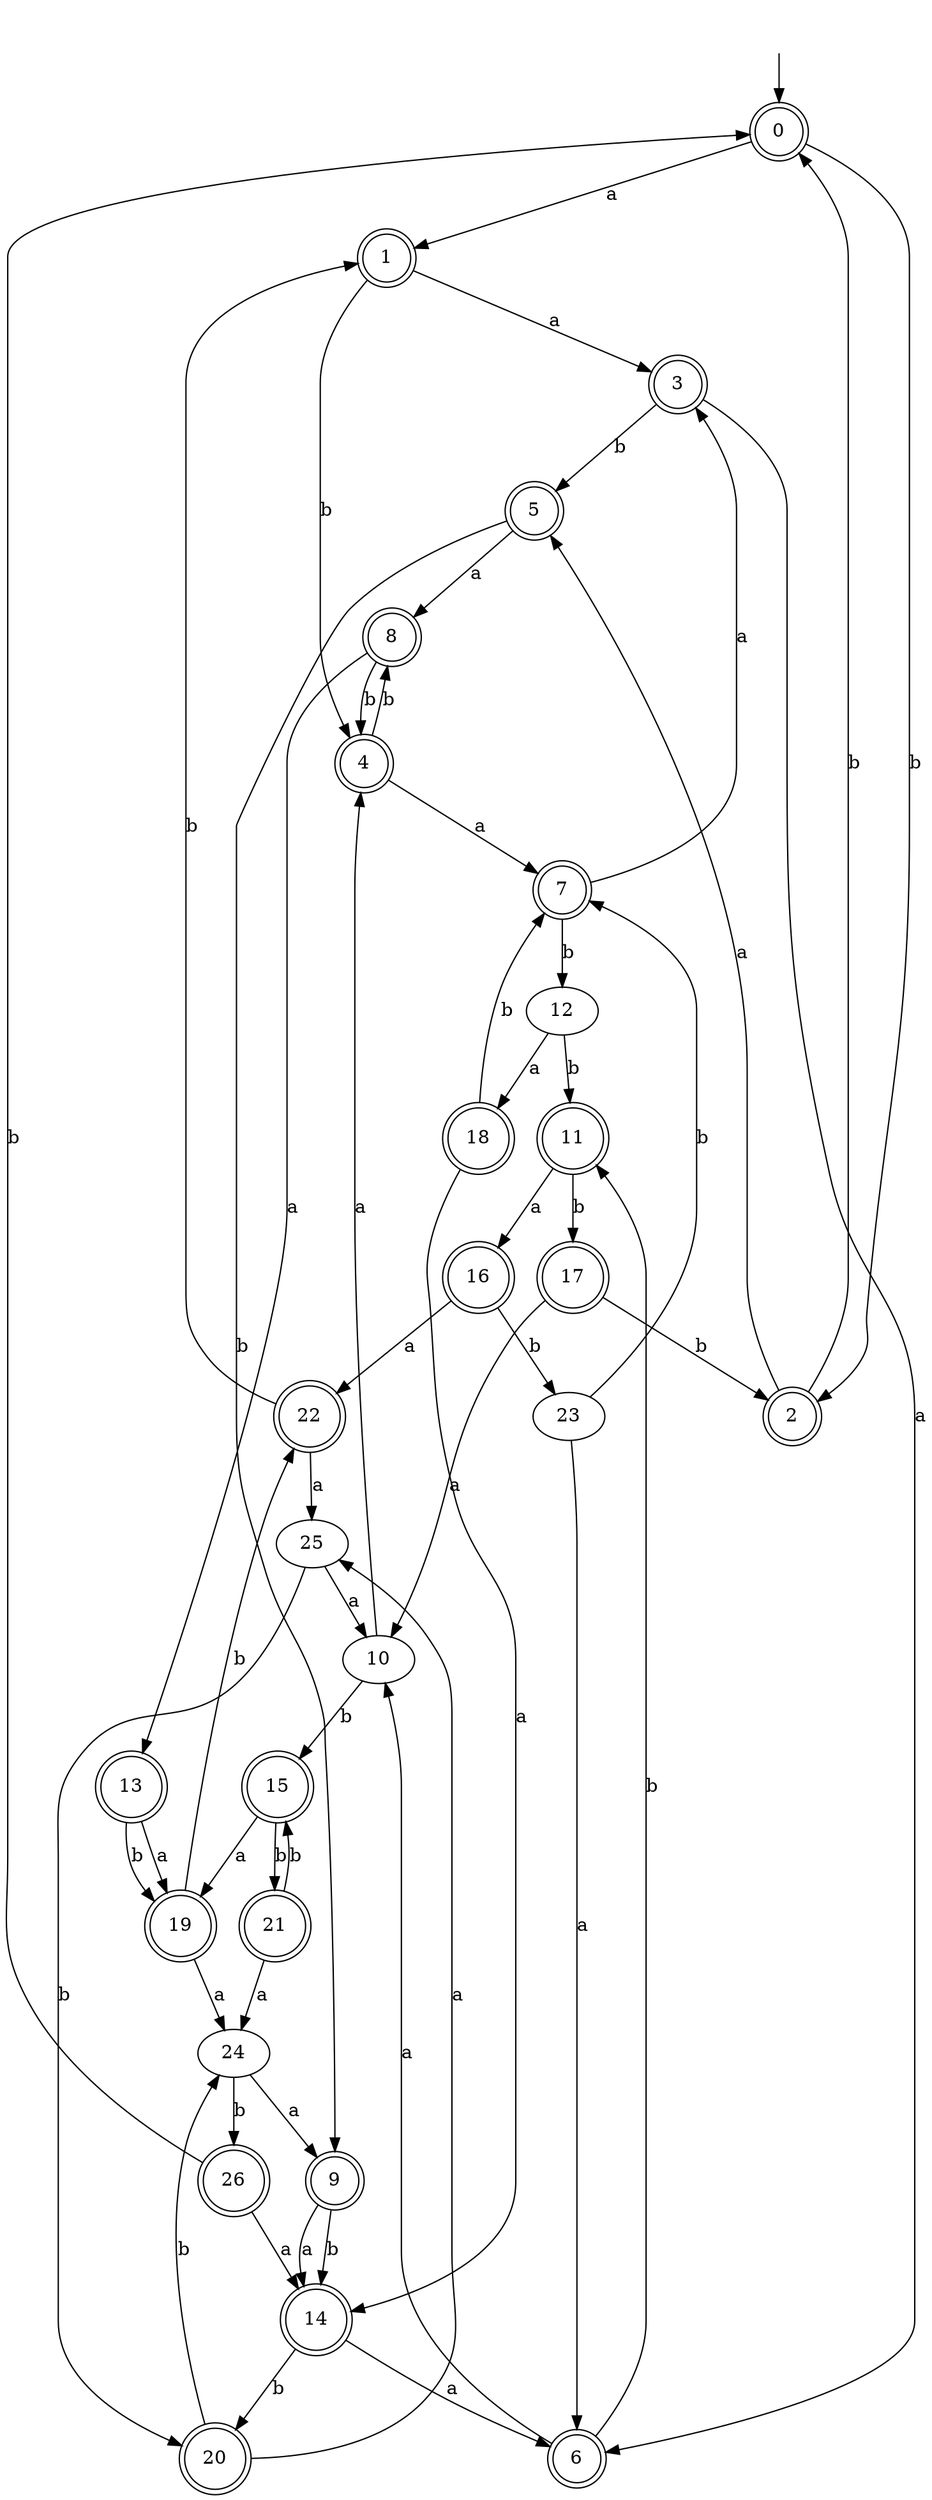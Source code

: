 digraph RandomDFA {
  __start0 [label="", shape=none];
  __start0 -> 0 [label=""];
  0 [shape=circle] [shape=doublecircle]
  0 -> 1 [label="a"]
  0 -> 2 [label="b"]
  1 [shape=doublecircle]
  1 -> 3 [label="a"]
  1 -> 4 [label="b"]
  2 [shape=doublecircle]
  2 -> 5 [label="a"]
  2 -> 0 [label="b"]
  3 [shape=doublecircle]
  3 -> 6 [label="a"]
  3 -> 5 [label="b"]
  4 [shape=doublecircle]
  4 -> 7 [label="a"]
  4 -> 8 [label="b"]
  5 [shape=doublecircle]
  5 -> 8 [label="a"]
  5 -> 9 [label="b"]
  6 [shape=doublecircle]
  6 -> 10 [label="a"]
  6 -> 11 [label="b"]
  7 [shape=doublecircle]
  7 -> 3 [label="a"]
  7 -> 12 [label="b"]
  8 [shape=doublecircle]
  8 -> 13 [label="a"]
  8 -> 4 [label="b"]
  9 [shape=doublecircle]
  9 -> 14 [label="a"]
  9 -> 14 [label="b"]
  10
  10 -> 4 [label="a"]
  10 -> 15 [label="b"]
  11 [shape=doublecircle]
  11 -> 16 [label="a"]
  11 -> 17 [label="b"]
  12
  12 -> 18 [label="a"]
  12 -> 11 [label="b"]
  13 [shape=doublecircle]
  13 -> 19 [label="a"]
  13 -> 19 [label="b"]
  14 [shape=doublecircle]
  14 -> 6 [label="a"]
  14 -> 20 [label="b"]
  15 [shape=doublecircle]
  15 -> 19 [label="a"]
  15 -> 21 [label="b"]
  16 [shape=doublecircle]
  16 -> 22 [label="a"]
  16 -> 23 [label="b"]
  17 [shape=doublecircle]
  17 -> 10 [label="a"]
  17 -> 2 [label="b"]
  18 [shape=doublecircle]
  18 -> 14 [label="a"]
  18 -> 7 [label="b"]
  19 [shape=doublecircle]
  19 -> 24 [label="a"]
  19 -> 22 [label="b"]
  20 [shape=doublecircle]
  20 -> 25 [label="a"]
  20 -> 24 [label="b"]
  21 [shape=doublecircle]
  21 -> 24 [label="a"]
  21 -> 15 [label="b"]
  22 [shape=doublecircle]
  22 -> 25 [label="a"]
  22 -> 1 [label="b"]
  23
  23 -> 6 [label="a"]
  23 -> 7 [label="b"]
  24
  24 -> 9 [label="a"]
  24 -> 26 [label="b"]
  25
  25 -> 10 [label="a"]
  25 -> 20 [label="b"]
  26 [shape=doublecircle]
  26 -> 14 [label="a"]
  26 -> 0 [label="b"]
}
